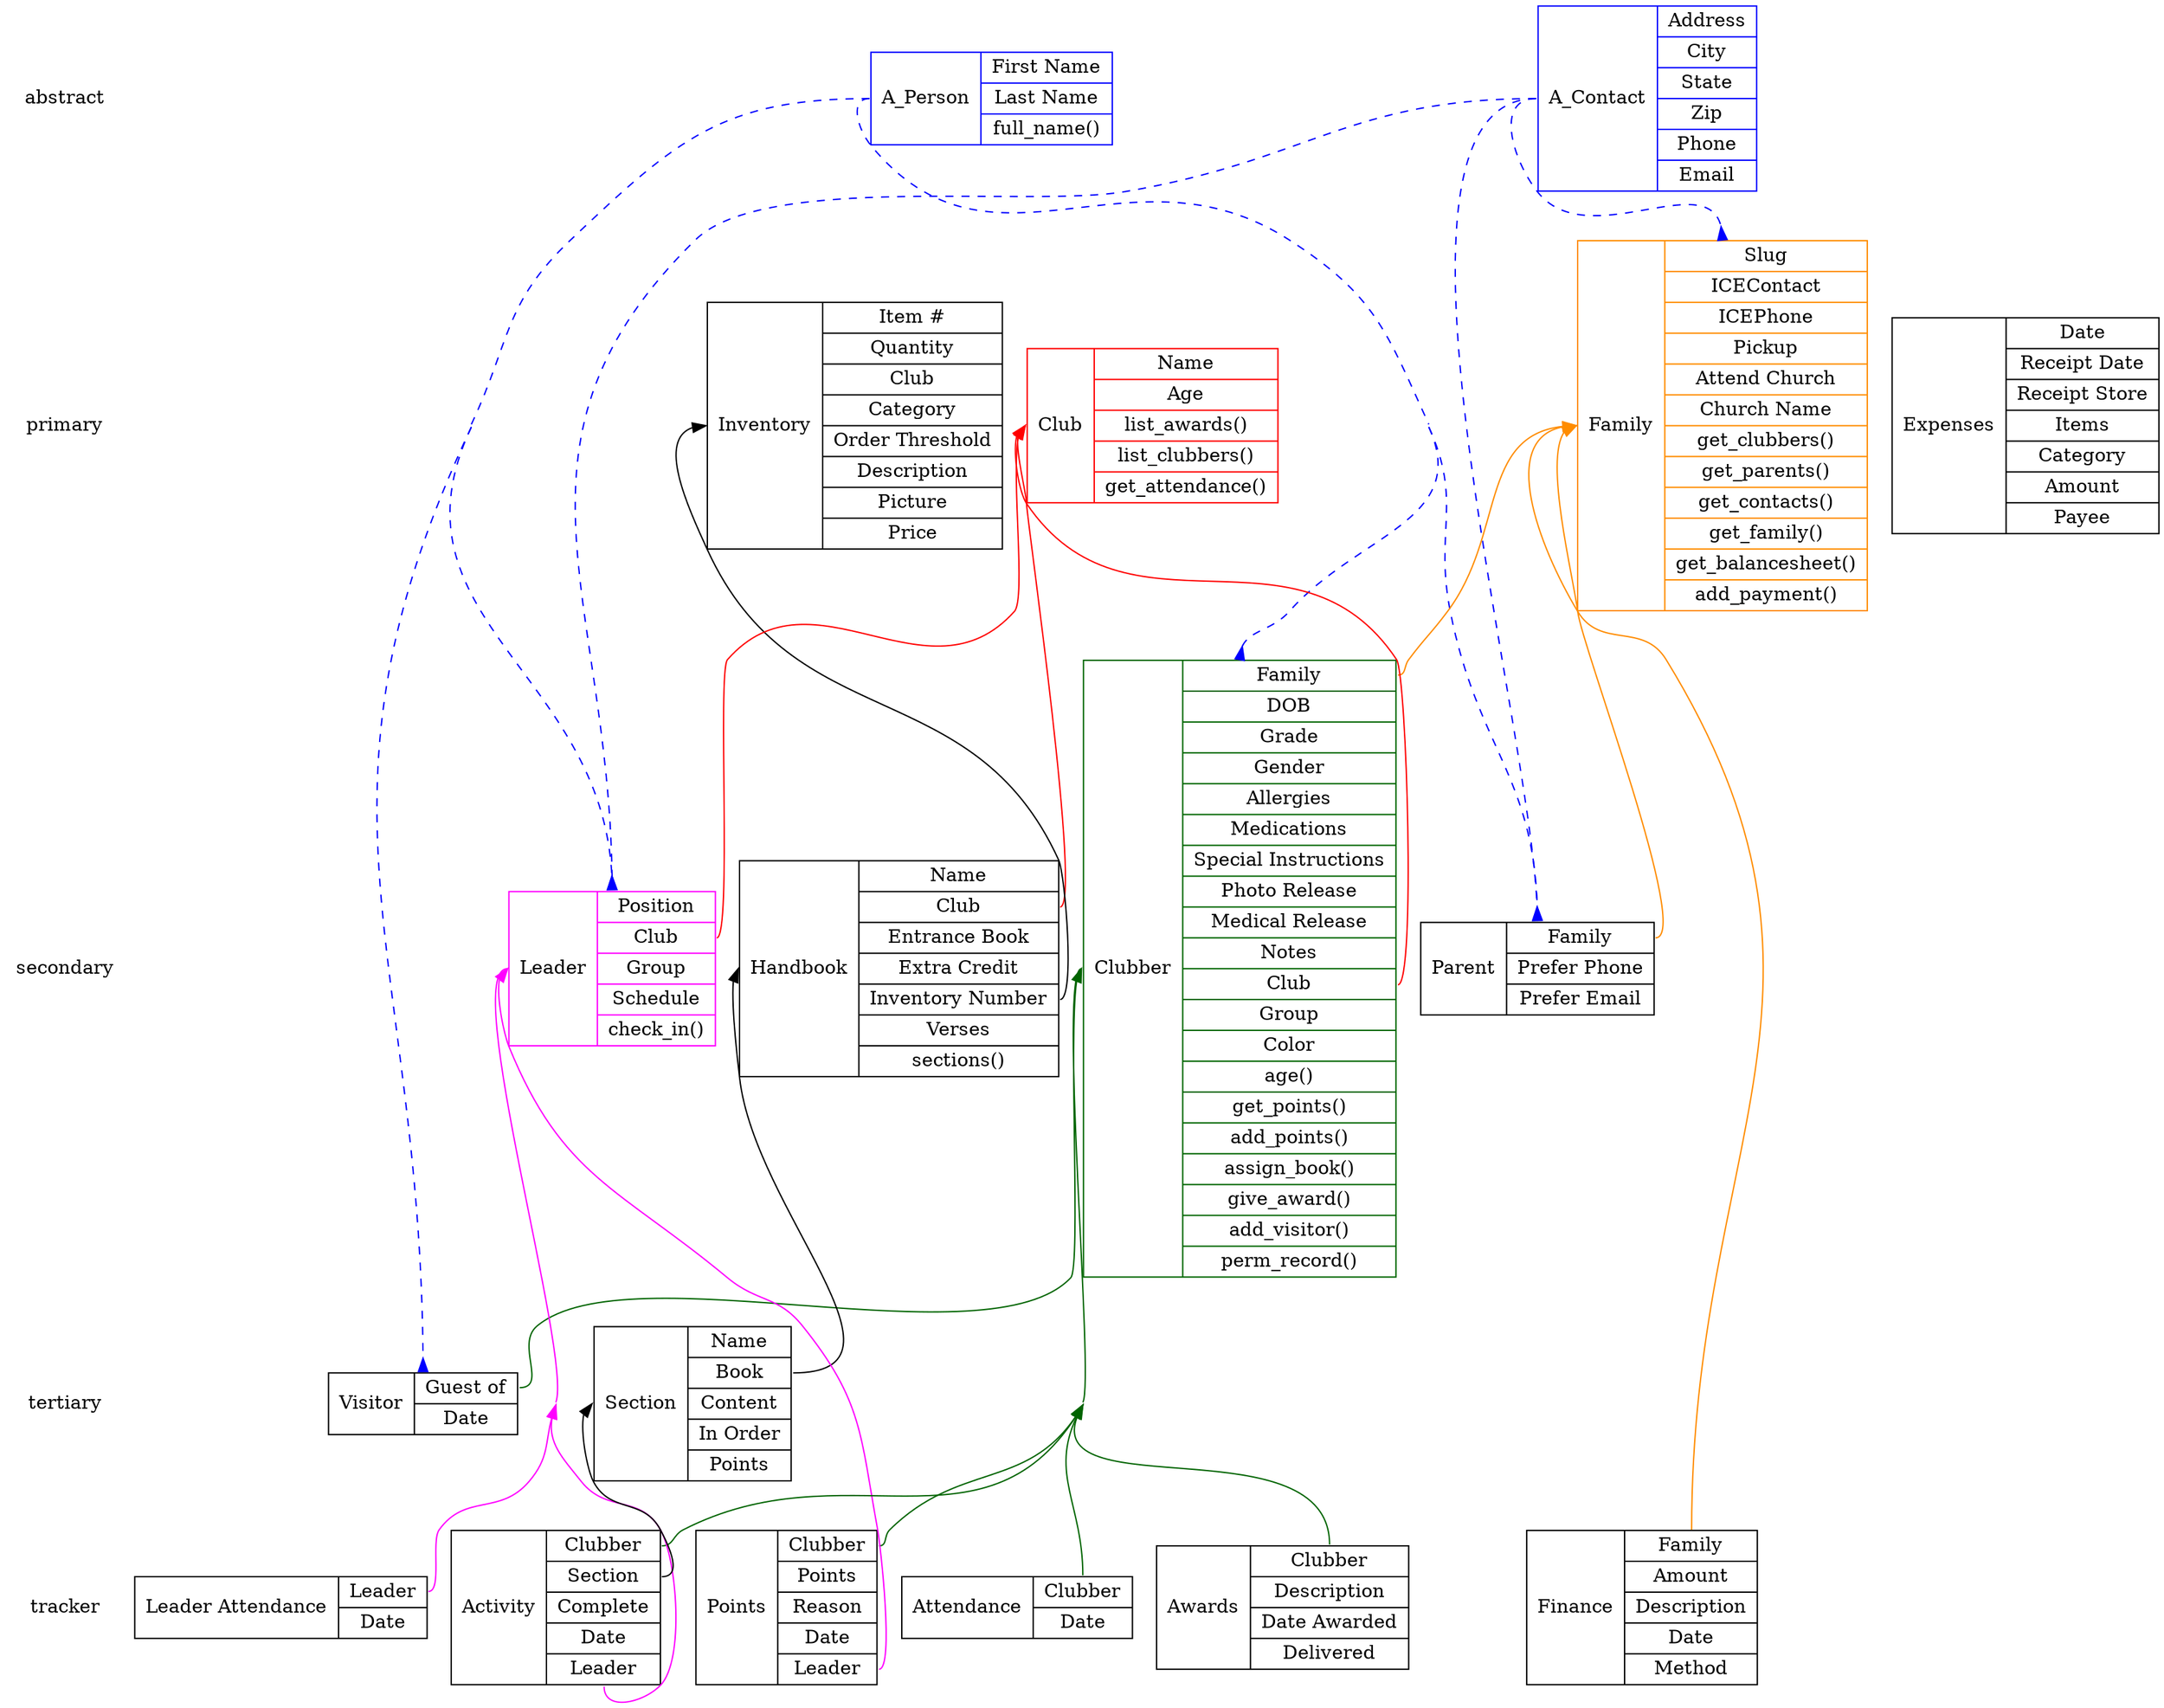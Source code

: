 digraph awanas {

concentrate=true;

node [shape=record];

// Rank-order
{
    node [shape=plaintext];
    edge [style=invis];
    abstract -> primary -> secondary -> tertiary -> tracker;
}
{
    { rank=same; abstract; A_person; A_contact; }
    { rank=same; primary; family; club; inv; expenses; };
    { rank=same; secondary; clubber; parent; handbook; leader; };
    { rank=same; tertiary; visitor; section; };
    { rank=same; tracker; finance; points; attendance; l_attendance; award; activity; };
}

//Abstract Models
{
    A_person [color=blue label="A_Person|{First Name|
                                          Last Name|
                                          full_name()}"];
    A_contact [color=blue label="A_Contact|{Address|
                                            City|
                                            State|
                                            Zip|
                                            Phone|
                                            Email}"];
}

// People
{
    leader [color=magenta label="<id>Leader|{Position|
                                             <club>Club|
                                             Group|
                                             Schedule|
                                             <check_in>check_in()}"];
    clubber [color=darkgreen label="<id>Clubber|{<family>Family|
                                                 <dob>DOB|
                                                 Grade|
                                                 Gender|
                                                 Allergies|
                                                 Medications|
                                                 Special Instructions|
                                                 Photo Release|
                                                 Medical Release|
                                                 Notes|
                                                 <club>Club|
                                                 Group|
                                                 Color|
                                                 <age>age()|
                                                 <get_points>get_points()|
                                                 <add_points>add_points()|
                                                 <assign>assign_book()|
                                                 <award>give_award()|
                                                 <visitor>add_visitor()|
                                                 <record>perm_record()}"];
    visitor [label="<id>Visitor|
                    {<visiting>Guest of|
                    Date}"];
    parent [label="<id>Parent|{<family>Family|
                               <pref_ph>Prefer Phone|
                               <pref_e>Prefer Email}"];
    family [color=darkorange label="<id>Family|{Slug|
                                                ICEContact|
                                                ICEPhone|
                                                Pickup|
                                                Attend Church|
                                                Church Name|
                                                <get_clubbers>get_clubbers()|
                                                <get_parents>get_parents()|
                                                <get_contacts>get_contacts()|
                                                <get_family>get_family()|
                                                <balance>get_balancesheet()|
                                                <add_payment>add_payment()}"];
}

// Club Info
 {
    club [color=red label="<id>Club|{Name|
                                     Age|
                                     <list_awards>list_awards()|
                                     <list_clubbers>list_clubbers()|
                                     <attendance>get_attendance()}" ];
    handbook [label="<id>Handbook|{Name|
                                   <club>Club|
                                   Entrance Book|
                                   Extra Credit|
                                   <inv>Inventory Number|
                                   Verses|
                                   sections()}"];
    section [label="<id>Section|{Name|
                                 <book>Book|
                                 Content|
                                 In Order|
                                 Points}"];
    inv [label="<id>Inventory|{<id>Item #|
                               Quantity|
                               <club>Club|
                               Category|
                               Order Threshold|
                               Description|
                               Picture|
                               Price}"];
    activity [label="<id>Activity|{<clubber>Clubber|
                                   <section>Section|
                                   Complete|
                                   Date|
                                   <leader>Leader}"];
    points [label="<id>Points|{<clubber>Clubber|
                               Points|
                               Reason|
                               Date|
                               <leader>Leader}"];
    award [label="<id>Awards|{<clubber>Clubber|
                              Description|
                              Date Awarded|
                              Delivered}"];
    attendance [label="<id>Attendance|{<clubber>Clubber|
                                       Date}"];
    l_attendance [label="<id>Leader Attendance|{<leader>Leader|
                                                Date}"];
    finance [label="<id>Finance|{<family>Family|
                                 Amount|
                                 Description|
                                 Date|
                                 Method}"];
    expenses [label="<id>Expenses|{Date|
                                   Receipt Date|
                                   Receipt Store|
                                   Items|
                                   Category|
                                   Amount|
                                   Payee}"];
}



// Abstract Model Relationships
{
    edge [color=blue style=dashed arrowhead=inv]
    A_person:w -> leader:n
    A_contact:w -> leader:n
    A_person:w -> parent:n
    A_contact:w -> parent:n
    A_contact:w -> family:n
    A_person:w -> clubber:n
    A_person:w -> visitor:n
}

// Foreign Keys
// -> family
{
    edge [color=darkorange]
    clubber:family -> family:id:w
    parent:family -> family:id:w
    finance:family -> family:id:w
}

// -> clubber
{
    edge [color=darkgreen]
    visitor:visiting -> clubber:id:w
    activity:clubber -> clubber:id:w
    points:clubber -> clubber:id:w
    award:clubber -> clubber:id:w
    attendance:clubber -> clubber:id:w
}

// -> club
{
    edge [color=red]
    clubber:club -> club:id:w
    handbook:club -> club:id:w
    leader:club -> club:id:w
    inv:club -> club:id:w
}

// -> leader
{
    edge [color=magenta]
    points:leader -> leader:id:w
    l_attendance:leader -> leader:id:w
    activity:leader -> leader:id:w
}

// -> *
{
    handbook:inv -> inv:id:w
    section:book -> handbook:id:w
    activity:section -> section:id:w

}

// Family methods
//family:balance -> finance:family [color=grey label=Find];
//family:get_contacts -> parent:family [color=grey label=Find];
//family:get_family -> clubber:family [color=grey label=Find];
//family:get_family -> parent:family [color=grey label=Find];
//family:add_payment -> finance:id [color=grey label=Create];

// Clubber methods
//clubber:get_points -> points:clubber [color=grey label=Find]
//clubber:add_points -> points:id [color=grey label=Create]
//clubber:assign -> activity:id [color=grey label=Create]
//clubber:award -> award:id [color=grey label=Create]
//clubber:visitor -> visitor:id [color=grey label=Create]

// Leader methods
//leader:check_in -> l_attendance:id [color=grey label=Create]

// Club methods
//club:list_awards -> award:clubber [color=grey label=Find]
//club:list_clubbers -> clubber:club [color=grey label=Find]
//club:attendance -> attendance:clubber [color=grey label=Find]
}

